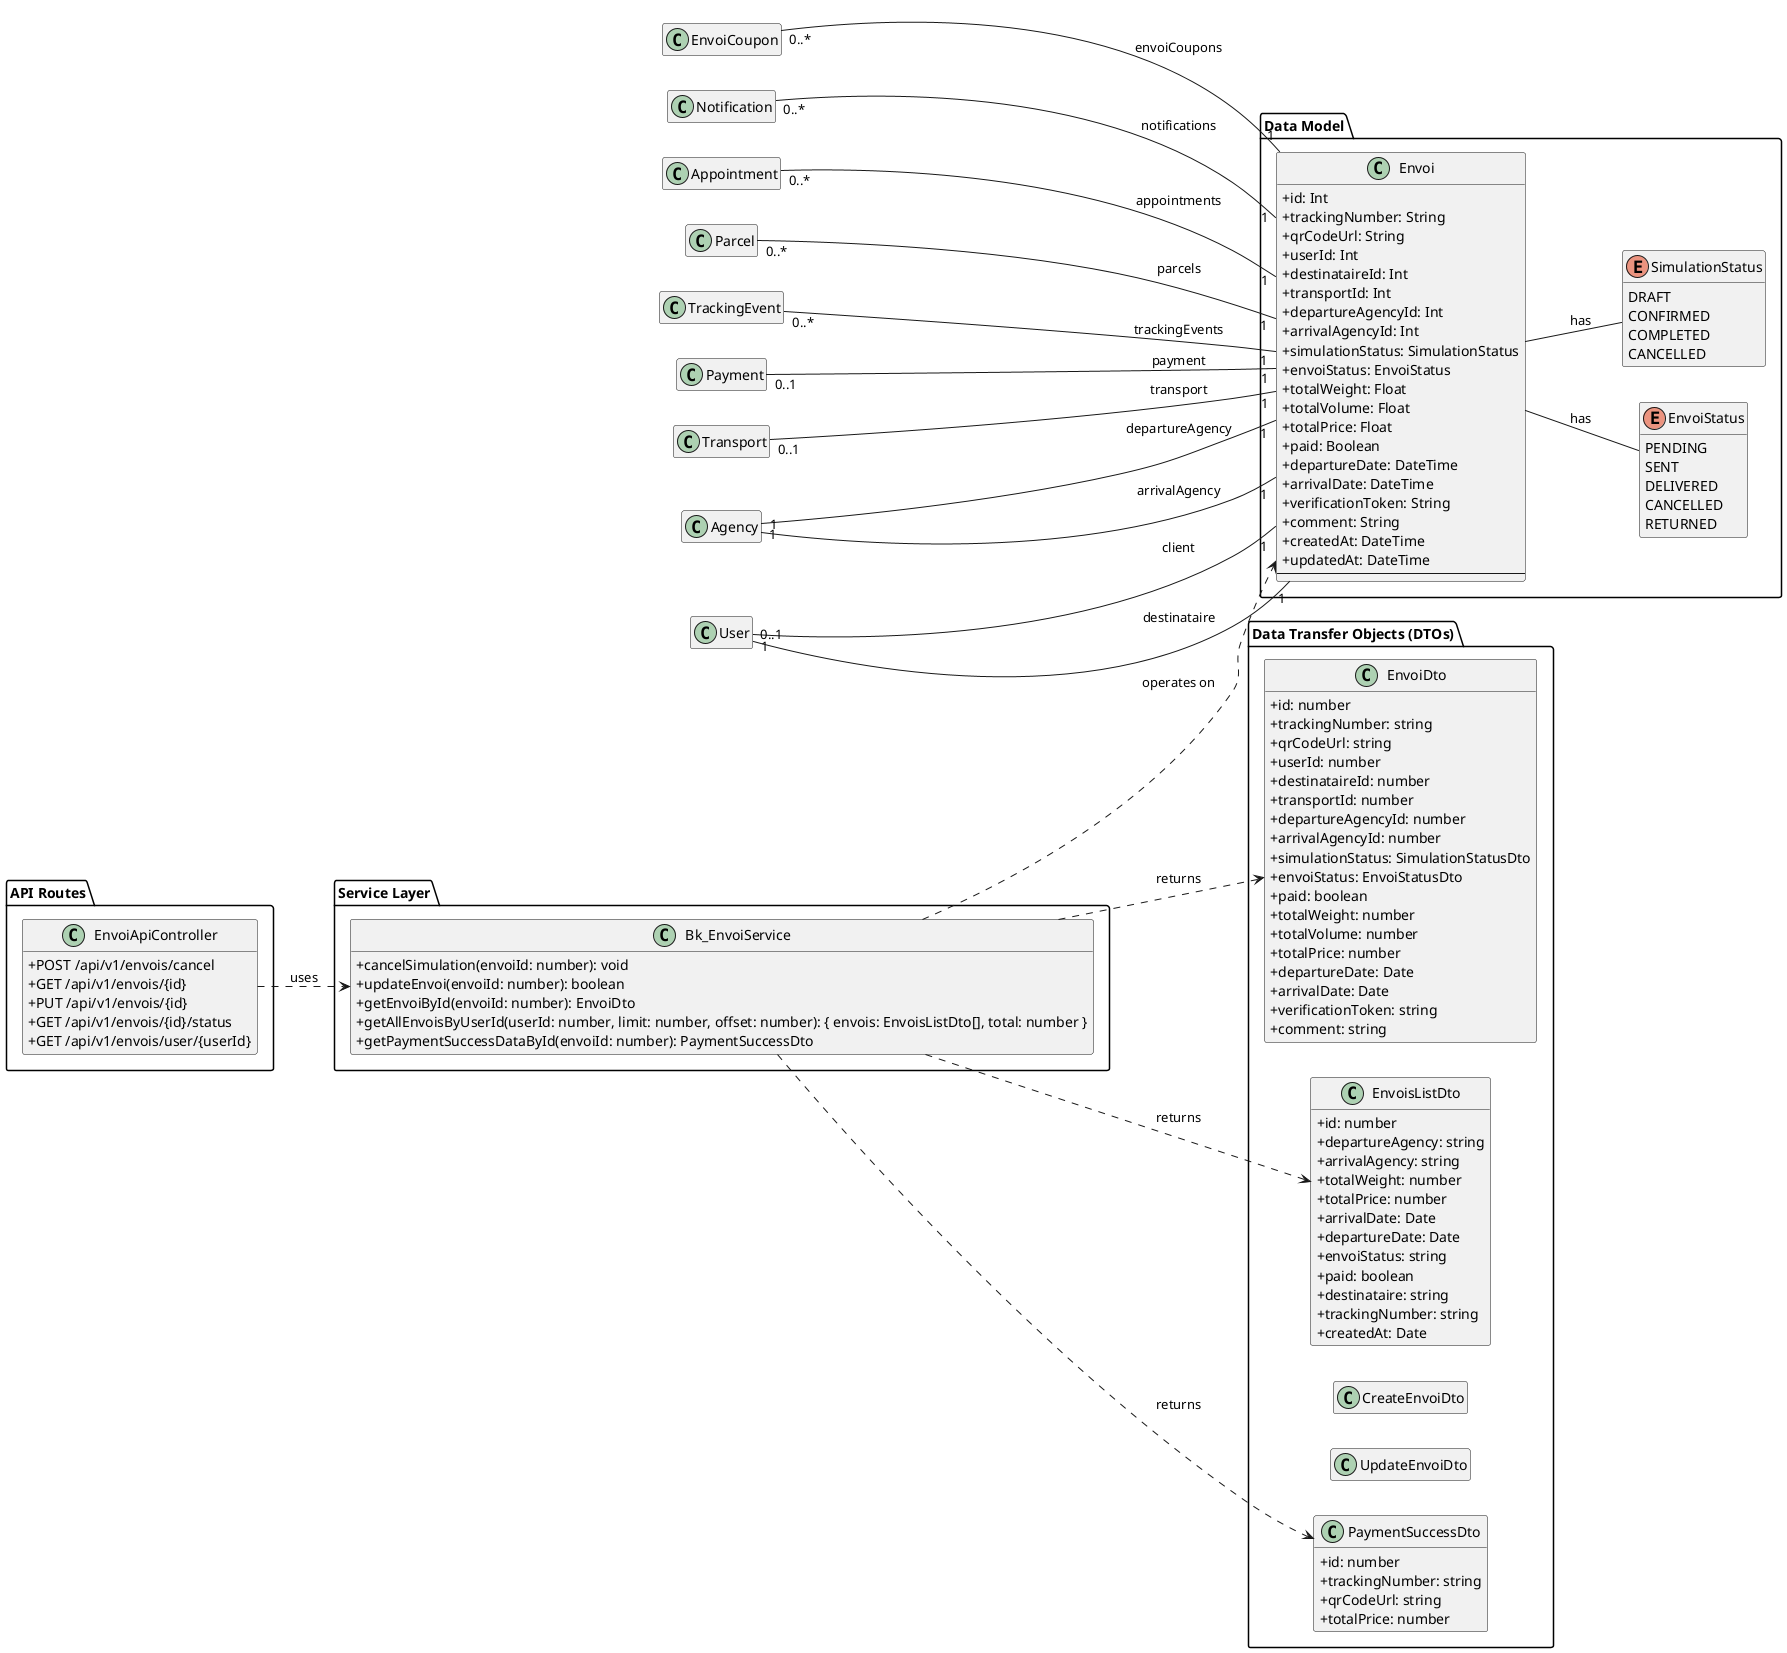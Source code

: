 @startuml
' Diagramme de Classe pour le domaine Envoi (Shipment)

left to right direction
skinparam classAttributeIconSize 0
hide empty members

package "Data Model" {
    class Envoi {
        + id: Int
        + trackingNumber: String
        + qrCodeUrl: String
        + userId: Int
        + destinataireId: Int
        + transportId: Int
        + departureAgencyId: Int
        + arrivalAgencyId: Int
        + simulationStatus: SimulationStatus
        + envoiStatus: EnvoiStatus
        + totalWeight: Float
        + totalVolume: Float
        + totalPrice: Float
        + paid: Boolean
        + departureDate: DateTime
        + arrivalDate: DateTime
        + verificationToken: String
        + comment: String
        + createdAt: DateTime
        + updatedAt: DateTime
        --
        ' Relations
        ' client: User
        ' destinataire: User
        ' departureAgency: Agency
        ' arrivalAgency: Agency
        ' transport: Transport
        ' payment: Payment
        ' trackingEvents: TrackingEvent[]
        ' appointments: Appointment[]
        ' parcels: Parcel[]
        ' envoiCoupons: EnvoiCoupon[]
        ' notifications: Notification[]
    }

    enum EnvoiStatus {
        PENDING
        SENT
        DELIVERED
        CANCELLED
        RETURNED
    }

    enum SimulationStatus {
        DRAFT
        CONFIRMED
        COMPLETED
        CANCELLED
    }
}

package "Data Transfer Objects (DTOs)" {
    class EnvoiDto {
        + id: number
        + trackingNumber: string
        + qrCodeUrl: string
        + userId: number
        + destinataireId: number
        + transportId: number
        + departureAgencyId: number
        + arrivalAgencyId: number
        + simulationStatus: SimulationStatusDto
        + envoiStatus: EnvoiStatusDto
        + paid: boolean
        + totalWeight: number
        + totalVolume: number
        + totalPrice: number
        + departureDate: Date
        + arrivalDate: Date
        + verificationToken: string
        + comment: string
        ' ... relations comme client, destinataire, parcels, etc.
    }

    class EnvoisListDto {
        + id: number
        + departureAgency: string
        + arrivalAgency: string
        + totalWeight: number
        + totalPrice: number
        + arrivalDate: Date
        + departureDate: Date
        + envoiStatus: string
        + paid: boolean
        + destinataire: string
        + trackingNumber: string
        + createdAt: Date
    }

    class CreateEnvoiDto {
        ' ... champs pour la création
    }

    class UpdateEnvoiDto {
        ' ... champs pour la mise à jour
    }

    class PaymentSuccessDto {
        + id: number
        + trackingNumber: string
        + qrCodeUrl: string
        + totalPrice: number
        ' ... détails des agences et clients
    }
}

package "Service Layer" {
    class Bk_EnvoiService {
        + cancelSimulation(envoiId: number): void
        + updateEnvoi(envoiId: number): boolean
        + getEnvoiById(envoiId: number): EnvoiDto
        + getAllEnvoisByUserId(userId: number, limit: number, offset: number): { envois: EnvoisListDto[], total: number }
        + getPaymentSuccessDataById(envoiId: number): PaymentSuccessDto
    }
}

package "API Routes"{
    class EnvoiApiController {
        + POST /api/v1/envois/cancel
        + GET /api/v1/envois/{id}
        + PUT /api/v1/envois/{id}
        + GET /api/v1/envois/{id}/status
        + GET /api/v1/envois/user/{userId}
    }
}

' --- Relations ---

EnvoiApiController ..> Bk_EnvoiService : uses
Bk_EnvoiService ..> Envoi : operates on
Bk_EnvoiService ..> EnvoiDto : returns
Bk_EnvoiService ..> EnvoisListDto : returns
Bk_EnvoiService ..> PaymentSuccessDto : returns

Envoi -- EnvoiStatus : has
Envoi -- SimulationStatus : has

' Relations to other domain models (simplified)
Envoi "1" -u- "1" User : client
Envoi "1" -u- "0..1" User : destinataire
Envoi "1" -u- "1" Agency : departureAgency
Envoi "1" -u- "1" Agency : arrivalAgency
Envoi "1" -u- "0..1" Transport : transport
Envoi "1" -u- "0..1" Payment : payment
Envoi "1" -u- "0..*" TrackingEvent : trackingEvents
Envoi "1" -u- "0..*" Parcel : parcels
Envoi "1" -u- "0..*" Appointment : appointments
Envoi "1" -u- "0..*" Notification : notifications
Envoi "1" -u- "0..*" EnvoiCoupon : envoiCoupons

@enduml